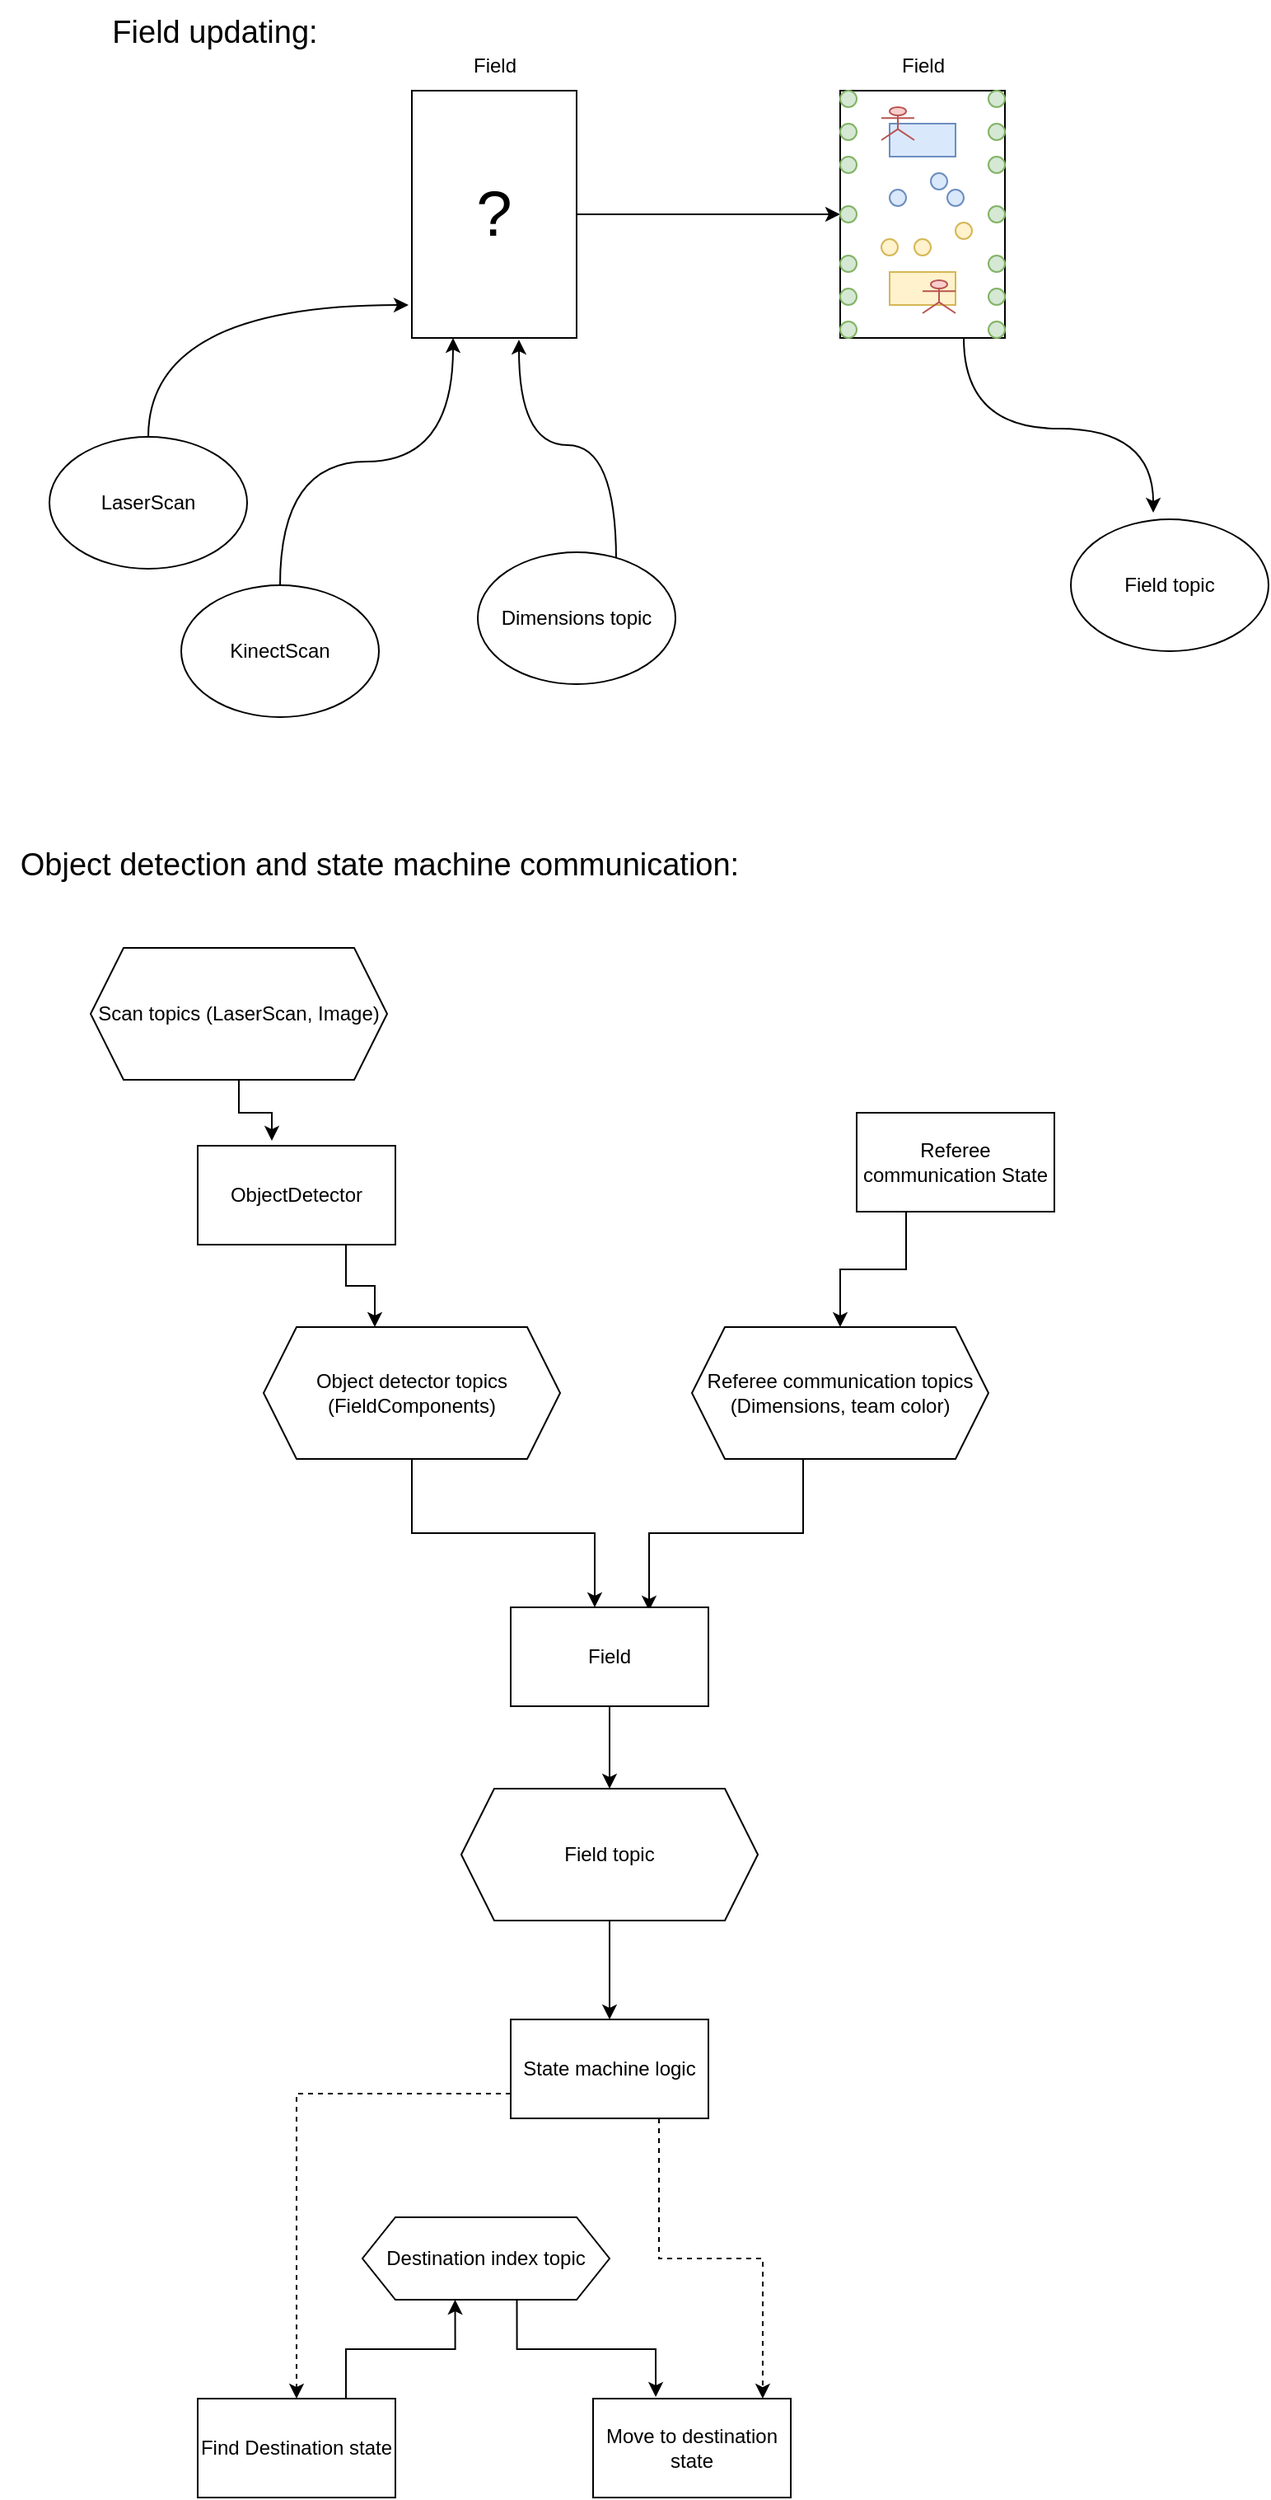 <mxfile version="21.3.6" type="device">
  <diagram name="Page-1" id="UJWeyyJU9OdZzMqE_IKT">
    <mxGraphModel dx="1208" dy="714" grid="1" gridSize="10" guides="1" tooltips="1" connect="1" arrows="1" fold="1" page="1" pageScale="1" pageWidth="850" pageHeight="1100" math="0" shadow="0">
      <root>
        <mxCell id="0" />
        <mxCell id="1" parent="0" />
        <mxCell id="K5T4_W8C3K1s5eYFWP6l-1" value="Field updating:" style="text;html=1;align=center;verticalAlign=middle;resizable=0;points=[];autosize=1;strokeColor=none;fillColor=none;fontSize=19;" vertex="1" parent="1">
          <mxGeometry x="105" y="65" width="150" height="40" as="geometry" />
        </mxCell>
        <mxCell id="K5T4_W8C3K1s5eYFWP6l-13" value="" style="edgeStyle=orthogonalEdgeStyle;rounded=0;orthogonalLoop=1;jettySize=auto;html=1;" edge="1" parent="1" source="K5T4_W8C3K1s5eYFWP6l-2" target="K5T4_W8C3K1s5eYFWP6l-12">
          <mxGeometry relative="1" as="geometry" />
        </mxCell>
        <mxCell id="K5T4_W8C3K1s5eYFWP6l-2" value="&lt;font style=&quot;font-size: 39px;&quot;&gt;?&lt;/font&gt;" style="rounded=0;whiteSpace=wrap;html=1;" vertex="1" parent="1">
          <mxGeometry x="300" y="120" width="100" height="150" as="geometry" />
        </mxCell>
        <mxCell id="K5T4_W8C3K1s5eYFWP6l-11" style="edgeStyle=orthogonalEdgeStyle;orthogonalLoop=1;jettySize=auto;html=1;exitX=0.5;exitY=0;exitDx=0;exitDy=0;curved=1;entryX=-0.02;entryY=0.867;entryDx=0;entryDy=0;entryPerimeter=0;" edge="1" parent="1" source="K5T4_W8C3K1s5eYFWP6l-3" target="K5T4_W8C3K1s5eYFWP6l-2">
          <mxGeometry relative="1" as="geometry">
            <mxPoint x="260" y="250" as="targetPoint" />
            <Array as="points">
              <mxPoint x="140" y="250" />
            </Array>
          </mxGeometry>
        </mxCell>
        <mxCell id="K5T4_W8C3K1s5eYFWP6l-3" value="&lt;div&gt;LaserScan&lt;/div&gt;" style="ellipse;whiteSpace=wrap;html=1;" vertex="1" parent="1">
          <mxGeometry x="80" y="330" width="120" height="80" as="geometry" />
        </mxCell>
        <mxCell id="K5T4_W8C3K1s5eYFWP6l-9" style="orthogonalLoop=1;jettySize=auto;html=1;exitX=0.5;exitY=0;exitDx=0;exitDy=0;entryX=0.25;entryY=1;entryDx=0;entryDy=0;edgeStyle=orthogonalEdgeStyle;curved=1;" edge="1" parent="1" source="K5T4_W8C3K1s5eYFWP6l-4" target="K5T4_W8C3K1s5eYFWP6l-2">
          <mxGeometry relative="1" as="geometry">
            <mxPoint x="320" y="280" as="targetPoint" />
          </mxGeometry>
        </mxCell>
        <mxCell id="K5T4_W8C3K1s5eYFWP6l-4" value="KinectScan" style="ellipse;whiteSpace=wrap;html=1;" vertex="1" parent="1">
          <mxGeometry x="160" y="420" width="120" height="80" as="geometry" />
        </mxCell>
        <mxCell id="K5T4_W8C3K1s5eYFWP6l-5" value="Field topic" style="ellipse;whiteSpace=wrap;html=1;" vertex="1" parent="1">
          <mxGeometry x="700" y="380" width="120" height="80" as="geometry" />
        </mxCell>
        <mxCell id="K5T4_W8C3K1s5eYFWP6l-7" style="edgeStyle=orthogonalEdgeStyle;orthogonalLoop=1;jettySize=auto;html=1;exitX=0.7;exitY=0.063;exitDx=0;exitDy=0;entryX=0.65;entryY=1.007;entryDx=0;entryDy=0;entryPerimeter=0;curved=1;exitPerimeter=0;" edge="1" parent="1" source="K5T4_W8C3K1s5eYFWP6l-6" target="K5T4_W8C3K1s5eYFWP6l-2">
          <mxGeometry relative="1" as="geometry" />
        </mxCell>
        <mxCell id="K5T4_W8C3K1s5eYFWP6l-6" value="Dimensions topic" style="ellipse;whiteSpace=wrap;html=1;" vertex="1" parent="1">
          <mxGeometry x="340" y="400" width="120" height="80" as="geometry" />
        </mxCell>
        <mxCell id="K5T4_W8C3K1s5eYFWP6l-44" style="edgeStyle=orthogonalEdgeStyle;orthogonalLoop=1;jettySize=auto;html=1;exitX=0.75;exitY=1;exitDx=0;exitDy=0;entryX=0.417;entryY=-0.05;entryDx=0;entryDy=0;entryPerimeter=0;curved=1;" edge="1" parent="1" source="K5T4_W8C3K1s5eYFWP6l-12" target="K5T4_W8C3K1s5eYFWP6l-5">
          <mxGeometry relative="1" as="geometry" />
        </mxCell>
        <mxCell id="K5T4_W8C3K1s5eYFWP6l-12" value="" style="rounded=0;whiteSpace=wrap;html=1;" vertex="1" parent="1">
          <mxGeometry x="560" y="120" width="100" height="150" as="geometry" />
        </mxCell>
        <mxCell id="K5T4_W8C3K1s5eYFWP6l-14" value="Field" style="text;html=1;align=center;verticalAlign=middle;resizable=0;points=[];autosize=1;strokeColor=none;fillColor=none;" vertex="1" parent="1">
          <mxGeometry x="325" y="90" width="50" height="30" as="geometry" />
        </mxCell>
        <mxCell id="K5T4_W8C3K1s5eYFWP6l-15" value="Field" style="text;html=1;align=center;verticalAlign=middle;resizable=0;points=[];autosize=1;strokeColor=none;fillColor=none;" vertex="1" parent="1">
          <mxGeometry x="585" y="90" width="50" height="30" as="geometry" />
        </mxCell>
        <mxCell id="K5T4_W8C3K1s5eYFWP6l-16" value="" style="ellipse;whiteSpace=wrap;html=1;aspect=fixed;fillColor=#d5e8d4;strokeColor=#82b366;" vertex="1" parent="1">
          <mxGeometry x="560" y="120" width="10" height="10" as="geometry" />
        </mxCell>
        <mxCell id="K5T4_W8C3K1s5eYFWP6l-17" value="" style="ellipse;whiteSpace=wrap;html=1;aspect=fixed;fillColor=#d5e8d4;strokeColor=#82b366;" vertex="1" parent="1">
          <mxGeometry x="650" y="120" width="10" height="10" as="geometry" />
        </mxCell>
        <mxCell id="K5T4_W8C3K1s5eYFWP6l-19" value="" style="ellipse;whiteSpace=wrap;html=1;aspect=fixed;fillColor=#d5e8d4;strokeColor=#82b366;" vertex="1" parent="1">
          <mxGeometry x="560" y="260" width="10" height="10" as="geometry" />
        </mxCell>
        <mxCell id="K5T4_W8C3K1s5eYFWP6l-20" value="" style="ellipse;whiteSpace=wrap;html=1;aspect=fixed;fillColor=#d5e8d4;strokeColor=#82b366;" vertex="1" parent="1">
          <mxGeometry x="650" y="260" width="10" height="10" as="geometry" />
        </mxCell>
        <mxCell id="K5T4_W8C3K1s5eYFWP6l-21" value="" style="ellipse;whiteSpace=wrap;html=1;aspect=fixed;fillColor=#d5e8d4;strokeColor=#82b366;" vertex="1" parent="1">
          <mxGeometry x="560" y="190" width="10" height="10" as="geometry" />
        </mxCell>
        <mxCell id="K5T4_W8C3K1s5eYFWP6l-22" value="" style="ellipse;whiteSpace=wrap;html=1;aspect=fixed;fillColor=#d5e8d4;strokeColor=#82b366;" vertex="1" parent="1">
          <mxGeometry x="650" y="190" width="10" height="10" as="geometry" />
        </mxCell>
        <mxCell id="K5T4_W8C3K1s5eYFWP6l-23" value="" style="ellipse;whiteSpace=wrap;html=1;aspect=fixed;fillColor=#d5e8d4;strokeColor=#82b366;" vertex="1" parent="1">
          <mxGeometry x="560" y="140" width="10" height="10" as="geometry" />
        </mxCell>
        <mxCell id="K5T4_W8C3K1s5eYFWP6l-24" value="" style="ellipse;whiteSpace=wrap;html=1;aspect=fixed;fillColor=#d5e8d4;strokeColor=#82b366;" vertex="1" parent="1">
          <mxGeometry x="650" y="140" width="10" height="10" as="geometry" />
        </mxCell>
        <mxCell id="K5T4_W8C3K1s5eYFWP6l-25" value="" style="ellipse;whiteSpace=wrap;html=1;aspect=fixed;fillColor=#d5e8d4;strokeColor=#82b366;" vertex="1" parent="1">
          <mxGeometry x="560" y="240" width="10" height="10" as="geometry" />
        </mxCell>
        <mxCell id="K5T4_W8C3K1s5eYFWP6l-26" value="" style="ellipse;whiteSpace=wrap;html=1;aspect=fixed;fillColor=#d5e8d4;strokeColor=#82b366;" vertex="1" parent="1">
          <mxGeometry x="650" y="240" width="10" height="10" as="geometry" />
        </mxCell>
        <mxCell id="K5T4_W8C3K1s5eYFWP6l-27" value="" style="ellipse;whiteSpace=wrap;html=1;aspect=fixed;fillColor=#d5e8d4;strokeColor=#82b366;" vertex="1" parent="1">
          <mxGeometry x="560" y="220" width="10" height="10" as="geometry" />
        </mxCell>
        <mxCell id="K5T4_W8C3K1s5eYFWP6l-28" value="" style="ellipse;whiteSpace=wrap;html=1;aspect=fixed;fillColor=#d5e8d4;strokeColor=#82b366;" vertex="1" parent="1">
          <mxGeometry x="650" y="220" width="10" height="10" as="geometry" />
        </mxCell>
        <mxCell id="K5T4_W8C3K1s5eYFWP6l-29" value="" style="ellipse;whiteSpace=wrap;html=1;aspect=fixed;fillColor=#d5e8d4;strokeColor=#82b366;" vertex="1" parent="1">
          <mxGeometry x="560" y="160" width="10" height="10" as="geometry" />
        </mxCell>
        <mxCell id="K5T4_W8C3K1s5eYFWP6l-30" value="" style="ellipse;whiteSpace=wrap;html=1;aspect=fixed;fillColor=#d5e8d4;strokeColor=#82b366;" vertex="1" parent="1">
          <mxGeometry x="650" y="160" width="10" height="10" as="geometry" />
        </mxCell>
        <mxCell id="K5T4_W8C3K1s5eYFWP6l-31" value="" style="rounded=0;whiteSpace=wrap;html=1;fillColor=#dae8fc;strokeColor=#6c8ebf;" vertex="1" parent="1">
          <mxGeometry x="590" y="140" width="40" height="20" as="geometry" />
        </mxCell>
        <mxCell id="K5T4_W8C3K1s5eYFWP6l-32" value="" style="rounded=0;whiteSpace=wrap;html=1;fillColor=#fff2cc;strokeColor=#d6b656;" vertex="1" parent="1">
          <mxGeometry x="590" y="230" width="40" height="20" as="geometry" />
        </mxCell>
        <mxCell id="K5T4_W8C3K1s5eYFWP6l-33" value="" style="ellipse;whiteSpace=wrap;html=1;aspect=fixed;fillColor=#fff2cc;strokeColor=#d6b656;" vertex="1" parent="1">
          <mxGeometry x="585" y="210" width="10" height="10" as="geometry" />
        </mxCell>
        <mxCell id="K5T4_W8C3K1s5eYFWP6l-34" value="" style="ellipse;whiteSpace=wrap;html=1;aspect=fixed;fillColor=#fff2cc;strokeColor=#d6b656;" vertex="1" parent="1">
          <mxGeometry x="605" y="210" width="10" height="10" as="geometry" />
        </mxCell>
        <mxCell id="K5T4_W8C3K1s5eYFWP6l-35" value="" style="ellipse;whiteSpace=wrap;html=1;aspect=fixed;fillColor=#fff2cc;strokeColor=#d6b656;" vertex="1" parent="1">
          <mxGeometry x="630" y="200" width="10" height="10" as="geometry" />
        </mxCell>
        <mxCell id="K5T4_W8C3K1s5eYFWP6l-36" value="" style="ellipse;whiteSpace=wrap;html=1;aspect=fixed;fillColor=#dae8fc;strokeColor=#6c8ebf;" vertex="1" parent="1">
          <mxGeometry x="590" y="180" width="10" height="10" as="geometry" />
        </mxCell>
        <mxCell id="K5T4_W8C3K1s5eYFWP6l-37" value="" style="ellipse;whiteSpace=wrap;html=1;aspect=fixed;fillColor=#dae8fc;strokeColor=#6c8ebf;" vertex="1" parent="1">
          <mxGeometry x="615" y="170" width="10" height="10" as="geometry" />
        </mxCell>
        <mxCell id="K5T4_W8C3K1s5eYFWP6l-38" value="" style="ellipse;whiteSpace=wrap;html=1;aspect=fixed;fillColor=#dae8fc;strokeColor=#6c8ebf;" vertex="1" parent="1">
          <mxGeometry x="625" y="180" width="10" height="10" as="geometry" />
        </mxCell>
        <mxCell id="K5T4_W8C3K1s5eYFWP6l-39" value="" style="shape=umlActor;verticalLabelPosition=bottom;verticalAlign=top;html=1;outlineConnect=0;fillColor=#f8cecc;strokeColor=#b85450;" vertex="1" parent="1">
          <mxGeometry x="585" y="130" width="20" height="20" as="geometry" />
        </mxCell>
        <mxCell id="K5T4_W8C3K1s5eYFWP6l-40" value="" style="shape=umlActor;verticalLabelPosition=bottom;verticalAlign=top;html=1;outlineConnect=0;fillColor=#f8cecc;strokeColor=#b85450;" vertex="1" parent="1">
          <mxGeometry x="610" y="235" width="20" height="20" as="geometry" />
        </mxCell>
        <mxCell id="K5T4_W8C3K1s5eYFWP6l-45" value="&lt;div style=&quot;font-size: 19px;&quot;&gt;Object detection and state machine communication:&lt;/div&gt;" style="text;html=1;align=center;verticalAlign=middle;resizable=0;points=[];autosize=1;strokeColor=none;fillColor=none;fontSize=19;" vertex="1" parent="1">
          <mxGeometry x="50" y="570" width="460" height="40" as="geometry" />
        </mxCell>
        <mxCell id="K5T4_W8C3K1s5eYFWP6l-54" style="edgeStyle=orthogonalEdgeStyle;rounded=0;orthogonalLoop=1;jettySize=auto;html=1;exitX=0.5;exitY=1;exitDx=0;exitDy=0;entryX=0.425;entryY=0;entryDx=0;entryDy=0;entryPerimeter=0;" edge="1" parent="1" source="K5T4_W8C3K1s5eYFWP6l-46" target="K5T4_W8C3K1s5eYFWP6l-52">
          <mxGeometry relative="1" as="geometry" />
        </mxCell>
        <mxCell id="K5T4_W8C3K1s5eYFWP6l-46" value="Object detector topics&lt;br&gt;(FieldComponents)" style="shape=hexagon;perimeter=hexagonPerimeter2;whiteSpace=wrap;html=1;fixedSize=1;" vertex="1" parent="1">
          <mxGeometry x="210" y="870" width="180" height="80" as="geometry" />
        </mxCell>
        <mxCell id="K5T4_W8C3K1s5eYFWP6l-53" style="edgeStyle=orthogonalEdgeStyle;rounded=0;orthogonalLoop=1;jettySize=auto;html=1;exitX=0.375;exitY=1;exitDx=0;exitDy=0;entryX=0.7;entryY=0.033;entryDx=0;entryDy=0;entryPerimeter=0;" edge="1" parent="1" source="K5T4_W8C3K1s5eYFWP6l-47" target="K5T4_W8C3K1s5eYFWP6l-52">
          <mxGeometry relative="1" as="geometry" />
        </mxCell>
        <mxCell id="K5T4_W8C3K1s5eYFWP6l-47" value="Referee communication topics (Dimensions, team color)" style="shape=hexagon;perimeter=hexagonPerimeter2;whiteSpace=wrap;html=1;fixedSize=1;" vertex="1" parent="1">
          <mxGeometry x="470" y="870" width="180" height="80" as="geometry" />
        </mxCell>
        <mxCell id="K5T4_W8C3K1s5eYFWP6l-49" style="edgeStyle=orthogonalEdgeStyle;rounded=0;orthogonalLoop=1;jettySize=auto;html=1;exitX=0.75;exitY=1;exitDx=0;exitDy=0;entryX=0.375;entryY=0;entryDx=0;entryDy=0;" edge="1" parent="1" source="K5T4_W8C3K1s5eYFWP6l-48" target="K5T4_W8C3K1s5eYFWP6l-46">
          <mxGeometry relative="1" as="geometry" />
        </mxCell>
        <mxCell id="K5T4_W8C3K1s5eYFWP6l-48" value="ObjectDetector" style="rounded=0;whiteSpace=wrap;html=1;" vertex="1" parent="1">
          <mxGeometry x="170" y="760" width="120" height="60" as="geometry" />
        </mxCell>
        <mxCell id="K5T4_W8C3K1s5eYFWP6l-51" style="edgeStyle=orthogonalEdgeStyle;rounded=0;orthogonalLoop=1;jettySize=auto;html=1;exitX=0.5;exitY=1;exitDx=0;exitDy=0;entryX=0.375;entryY=-0.05;entryDx=0;entryDy=0;entryPerimeter=0;" edge="1" parent="1" source="K5T4_W8C3K1s5eYFWP6l-50" target="K5T4_W8C3K1s5eYFWP6l-48">
          <mxGeometry relative="1" as="geometry" />
        </mxCell>
        <mxCell id="K5T4_W8C3K1s5eYFWP6l-50" value="Scan topics (LaserScan, Image)" style="shape=hexagon;perimeter=hexagonPerimeter2;whiteSpace=wrap;html=1;fixedSize=1;" vertex="1" parent="1">
          <mxGeometry x="105" y="640" width="180" height="80" as="geometry" />
        </mxCell>
        <mxCell id="K5T4_W8C3K1s5eYFWP6l-56" style="edgeStyle=orthogonalEdgeStyle;rounded=0;orthogonalLoop=1;jettySize=auto;html=1;exitX=0.5;exitY=1;exitDx=0;exitDy=0;entryX=0.5;entryY=0;entryDx=0;entryDy=0;" edge="1" parent="1" source="K5T4_W8C3K1s5eYFWP6l-52" target="K5T4_W8C3K1s5eYFWP6l-55">
          <mxGeometry relative="1" as="geometry" />
        </mxCell>
        <mxCell id="K5T4_W8C3K1s5eYFWP6l-52" value="Field" style="rounded=0;whiteSpace=wrap;html=1;" vertex="1" parent="1">
          <mxGeometry x="360" y="1040" width="120" height="60" as="geometry" />
        </mxCell>
        <mxCell id="K5T4_W8C3K1s5eYFWP6l-59" style="edgeStyle=orthogonalEdgeStyle;rounded=0;orthogonalLoop=1;jettySize=auto;html=1;exitX=0.5;exitY=1;exitDx=0;exitDy=0;entryX=0.5;entryY=0;entryDx=0;entryDy=0;" edge="1" parent="1" source="K5T4_W8C3K1s5eYFWP6l-55" target="K5T4_W8C3K1s5eYFWP6l-60">
          <mxGeometry relative="1" as="geometry">
            <mxPoint x="420" y="1280" as="targetPoint" />
          </mxGeometry>
        </mxCell>
        <mxCell id="K5T4_W8C3K1s5eYFWP6l-55" value="Field topic" style="shape=hexagon;perimeter=hexagonPerimeter2;whiteSpace=wrap;html=1;fixedSize=1;" vertex="1" parent="1">
          <mxGeometry x="330" y="1150" width="180" height="80" as="geometry" />
        </mxCell>
        <mxCell id="K5T4_W8C3K1s5eYFWP6l-58" style="edgeStyle=orthogonalEdgeStyle;rounded=0;orthogonalLoop=1;jettySize=auto;html=1;exitX=0.25;exitY=1;exitDx=0;exitDy=0;entryX=0.5;entryY=0;entryDx=0;entryDy=0;" edge="1" parent="1" source="K5T4_W8C3K1s5eYFWP6l-57" target="K5T4_W8C3K1s5eYFWP6l-47">
          <mxGeometry relative="1" as="geometry" />
        </mxCell>
        <mxCell id="K5T4_W8C3K1s5eYFWP6l-57" value="Referee communication State" style="rounded=0;whiteSpace=wrap;html=1;" vertex="1" parent="1">
          <mxGeometry x="570" y="740" width="120" height="60" as="geometry" />
        </mxCell>
        <mxCell id="K5T4_W8C3K1s5eYFWP6l-61" style="edgeStyle=orthogonalEdgeStyle;rounded=0;orthogonalLoop=1;jettySize=auto;html=1;exitX=0;exitY=0.75;exitDx=0;exitDy=0;dashed=1;entryX=0.5;entryY=0;entryDx=0;entryDy=0;" edge="1" parent="1" source="K5T4_W8C3K1s5eYFWP6l-60" target="K5T4_W8C3K1s5eYFWP6l-62">
          <mxGeometry relative="1" as="geometry">
            <mxPoint x="250" y="1400" as="targetPoint" />
          </mxGeometry>
        </mxCell>
        <mxCell id="K5T4_W8C3K1s5eYFWP6l-67" style="edgeStyle=orthogonalEdgeStyle;rounded=0;orthogonalLoop=1;jettySize=auto;html=1;exitX=0.75;exitY=1;exitDx=0;exitDy=0;entryX=0.858;entryY=0;entryDx=0;entryDy=0;entryPerimeter=0;dashed=1;" edge="1" parent="1" source="K5T4_W8C3K1s5eYFWP6l-60" target="K5T4_W8C3K1s5eYFWP6l-65">
          <mxGeometry relative="1" as="geometry" />
        </mxCell>
        <mxCell id="K5T4_W8C3K1s5eYFWP6l-60" value="State machine logic" style="rounded=0;whiteSpace=wrap;html=1;" vertex="1" parent="1">
          <mxGeometry x="360" y="1290" width="120" height="60" as="geometry" />
        </mxCell>
        <mxCell id="K5T4_W8C3K1s5eYFWP6l-63" style="edgeStyle=orthogonalEdgeStyle;rounded=0;orthogonalLoop=1;jettySize=auto;html=1;exitX=0.75;exitY=0;exitDx=0;exitDy=0;entryX=0.375;entryY=1;entryDx=0;entryDy=0;" edge="1" parent="1" source="K5T4_W8C3K1s5eYFWP6l-62" target="K5T4_W8C3K1s5eYFWP6l-64">
          <mxGeometry relative="1" as="geometry">
            <mxPoint x="310" y="1480" as="targetPoint" />
          </mxGeometry>
        </mxCell>
        <mxCell id="K5T4_W8C3K1s5eYFWP6l-62" value="Find Destination state" style="rounded=0;whiteSpace=wrap;html=1;" vertex="1" parent="1">
          <mxGeometry x="170" y="1520" width="120" height="60" as="geometry" />
        </mxCell>
        <mxCell id="K5T4_W8C3K1s5eYFWP6l-66" style="edgeStyle=orthogonalEdgeStyle;rounded=0;orthogonalLoop=1;jettySize=auto;html=1;exitX=0.625;exitY=1;exitDx=0;exitDy=0;entryX=0.317;entryY=-0.017;entryDx=0;entryDy=0;entryPerimeter=0;" edge="1" parent="1" source="K5T4_W8C3K1s5eYFWP6l-64" target="K5T4_W8C3K1s5eYFWP6l-65">
          <mxGeometry relative="1" as="geometry" />
        </mxCell>
        <mxCell id="K5T4_W8C3K1s5eYFWP6l-64" value="Destination index topic" style="shape=hexagon;perimeter=hexagonPerimeter2;whiteSpace=wrap;html=1;fixedSize=1;" vertex="1" parent="1">
          <mxGeometry x="270" y="1410" width="150" height="50" as="geometry" />
        </mxCell>
        <mxCell id="K5T4_W8C3K1s5eYFWP6l-65" value="Move to destination state" style="rounded=0;whiteSpace=wrap;html=1;" vertex="1" parent="1">
          <mxGeometry x="410" y="1520" width="120" height="60" as="geometry" />
        </mxCell>
      </root>
    </mxGraphModel>
  </diagram>
</mxfile>

